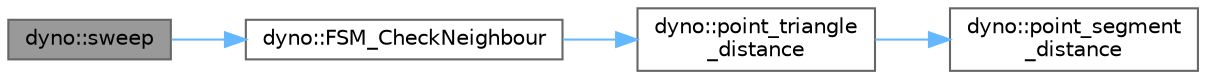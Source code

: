digraph "dyno::sweep"
{
 // LATEX_PDF_SIZE
  bgcolor="transparent";
  edge [fontname=Helvetica,fontsize=10,labelfontname=Helvetica,labelfontsize=10];
  node [fontname=Helvetica,fontsize=10,shape=box,height=0.2,width=0.4];
  rankdir="LR";
  Node1 [id="Node000001",label="dyno::sweep",height=0.2,width=0.4,color="gray40", fillcolor="grey60", style="filled", fontcolor="black",tooltip=" "];
  Node1 -> Node2 [id="edge1_Node000001_Node000002",color="steelblue1",style="solid",tooltip=" "];
  Node2 [id="Node000002",label="dyno::FSM_CheckNeighbour",height=0.2,width=0.4,color="grey40", fillcolor="white", style="filled",URL="$namespacedyno.html#a8c681a767cf87194ed4ebed7ecab40d0",tooltip=" "];
  Node2 -> Node3 [id="edge2_Node000002_Node000003",color="steelblue1",style="solid",tooltip=" "];
  Node3 [id="Node000003",label="dyno::point_triangle\l_distance",height=0.2,width=0.4,color="grey40", fillcolor="white", style="filled",URL="$namespacedyno.html#a89e43b7baee781bd78bd62d0f89b5249",tooltip=" "];
  Node3 -> Node4 [id="edge3_Node000003_Node000004",color="steelblue1",style="solid",tooltip=" "];
  Node4 [id="Node000004",label="dyno::point_segment\l_distance",height=0.2,width=0.4,color="grey40", fillcolor="white", style="filled",URL="$namespacedyno.html#a3a3dcf75e9cb466e5b3d18c1372b8a57",tooltip=" "];
}
